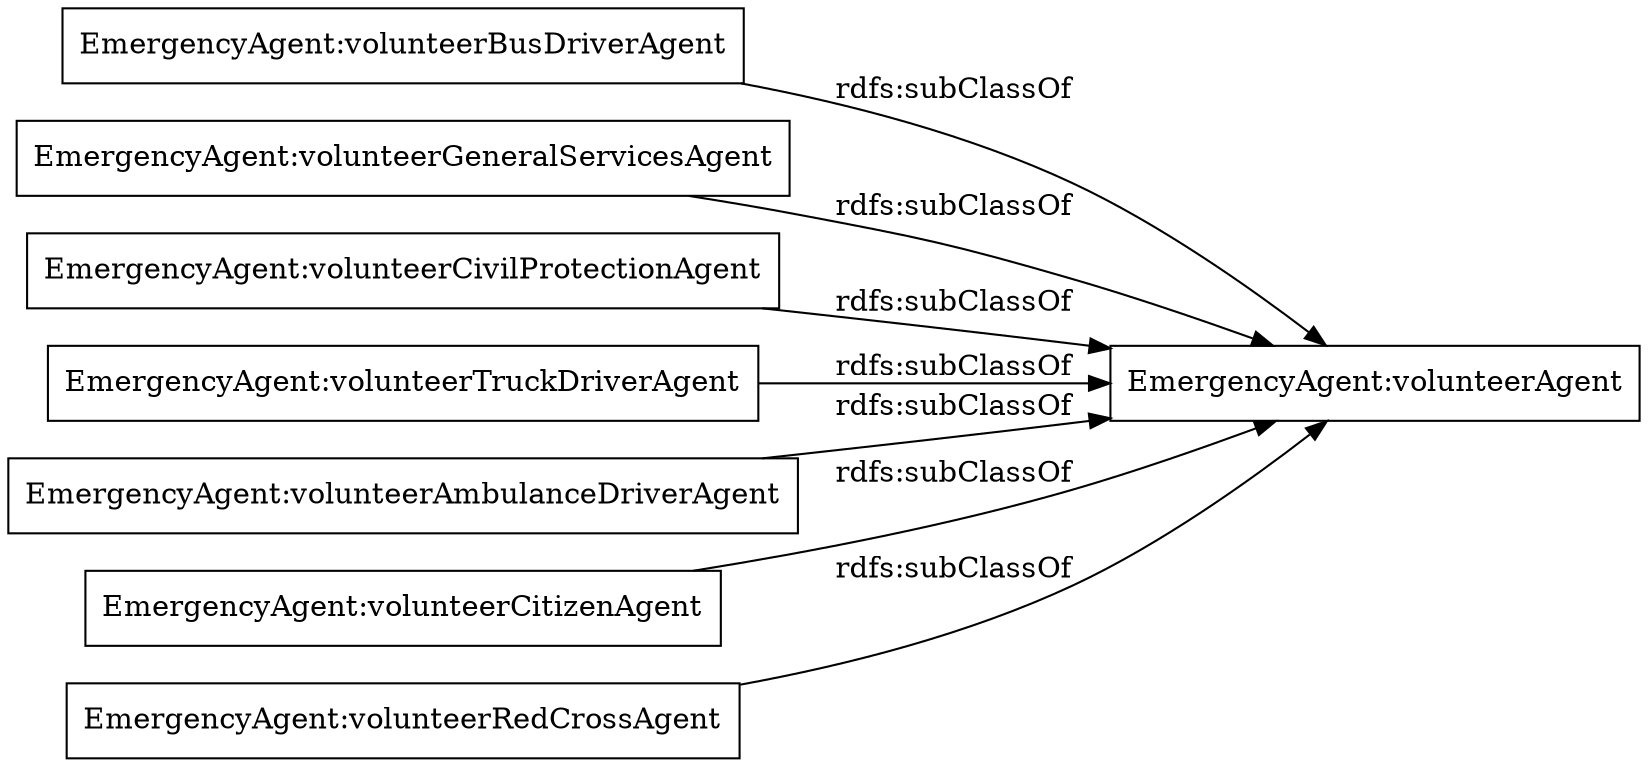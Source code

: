 digraph ar2dtool_diagram { 
rankdir=LR;
size="1000"
node [shape = rectangle, color="black"]; "EmergencyAgent:volunteerBusDriverAgent" "EmergencyAgent:volunteerGeneralServicesAgent" "EmergencyAgent:volunteerCivilProtectionAgent" "EmergencyAgent:volunteerAgent" "EmergencyAgent:volunteerTruckDriverAgent" "EmergencyAgent:volunteerAmbulanceDriverAgent" "EmergencyAgent:volunteerCitizenAgent" "EmergencyAgent:volunteerRedCrossAgent" ; /*classes style*/
	"EmergencyAgent:volunteerRedCrossAgent" -> "EmergencyAgent:volunteerAgent" [ label = "rdfs:subClassOf" ];
	"EmergencyAgent:volunteerCivilProtectionAgent" -> "EmergencyAgent:volunteerAgent" [ label = "rdfs:subClassOf" ];
	"EmergencyAgent:volunteerBusDriverAgent" -> "EmergencyAgent:volunteerAgent" [ label = "rdfs:subClassOf" ];
	"EmergencyAgent:volunteerGeneralServicesAgent" -> "EmergencyAgent:volunteerAgent" [ label = "rdfs:subClassOf" ];
	"EmergencyAgent:volunteerCitizenAgent" -> "EmergencyAgent:volunteerAgent" [ label = "rdfs:subClassOf" ];
	"EmergencyAgent:volunteerAmbulanceDriverAgent" -> "EmergencyAgent:volunteerAgent" [ label = "rdfs:subClassOf" ];
	"EmergencyAgent:volunteerTruckDriverAgent" -> "EmergencyAgent:volunteerAgent" [ label = "rdfs:subClassOf" ];

}
